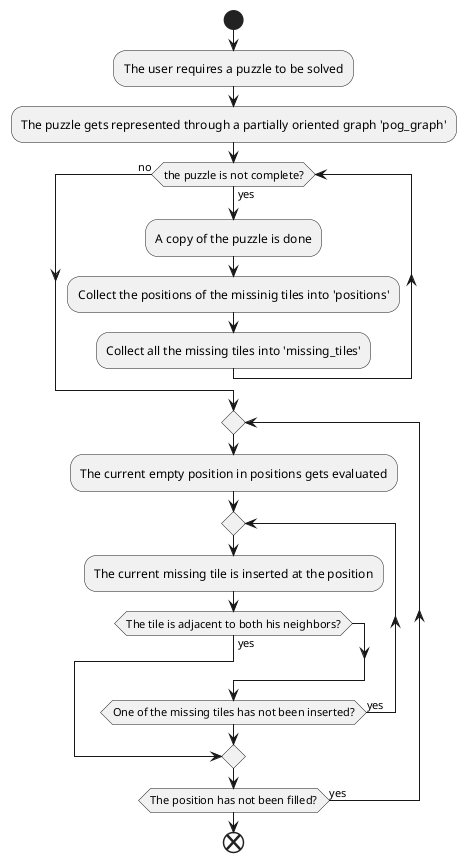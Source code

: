 @startuml solve_activity
start
:The user requires a puzzle to be solved;
:The puzzle gets represented through a partially oriented graph 'pog_graph';
while (the puzzle is not complete?) is (yes) 
    :A copy of the puzzle is done;
    :Collect the positions of the missinig tiles into 'positions';
    :Collect all the missing tiles into 'missing_tiles';
endwhile (no)
repeat
:The current empty position in positions gets evaluated;
    repeat
    :The current missing tile is inserted at the position;
    if (The tile is adjacent to both his neighbors?) is (yes) then
        break
    endif
    repeat while (One of the missing tiles has not been inserted?) is (yes)
repeat while (The position has not been filled?) is (yes)
end
@enduml